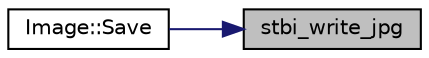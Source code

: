 digraph "stbi_write_jpg"
{
 // LATEX_PDF_SIZE
  edge [fontname="Helvetica",fontsize="10",labelfontname="Helvetica",labelfontsize="10"];
  node [fontname="Helvetica",fontsize="10",shape=record];
  rankdir="RL";
  Node1 [label="stbi_write_jpg",height=0.2,width=0.4,color="black", fillcolor="grey75", style="filled", fontcolor="black",tooltip=" "];
  Node1 -> Node2 [dir="back",color="midnightblue",fontsize="10",style="solid"];
  Node2 [label="Image::Save",height=0.2,width=0.4,color="black", fillcolor="white", style="filled",URL="$structImage.html#a4cb69c5911f1f8e4944047825dcf117c",tooltip="Save an image to path."];
}
